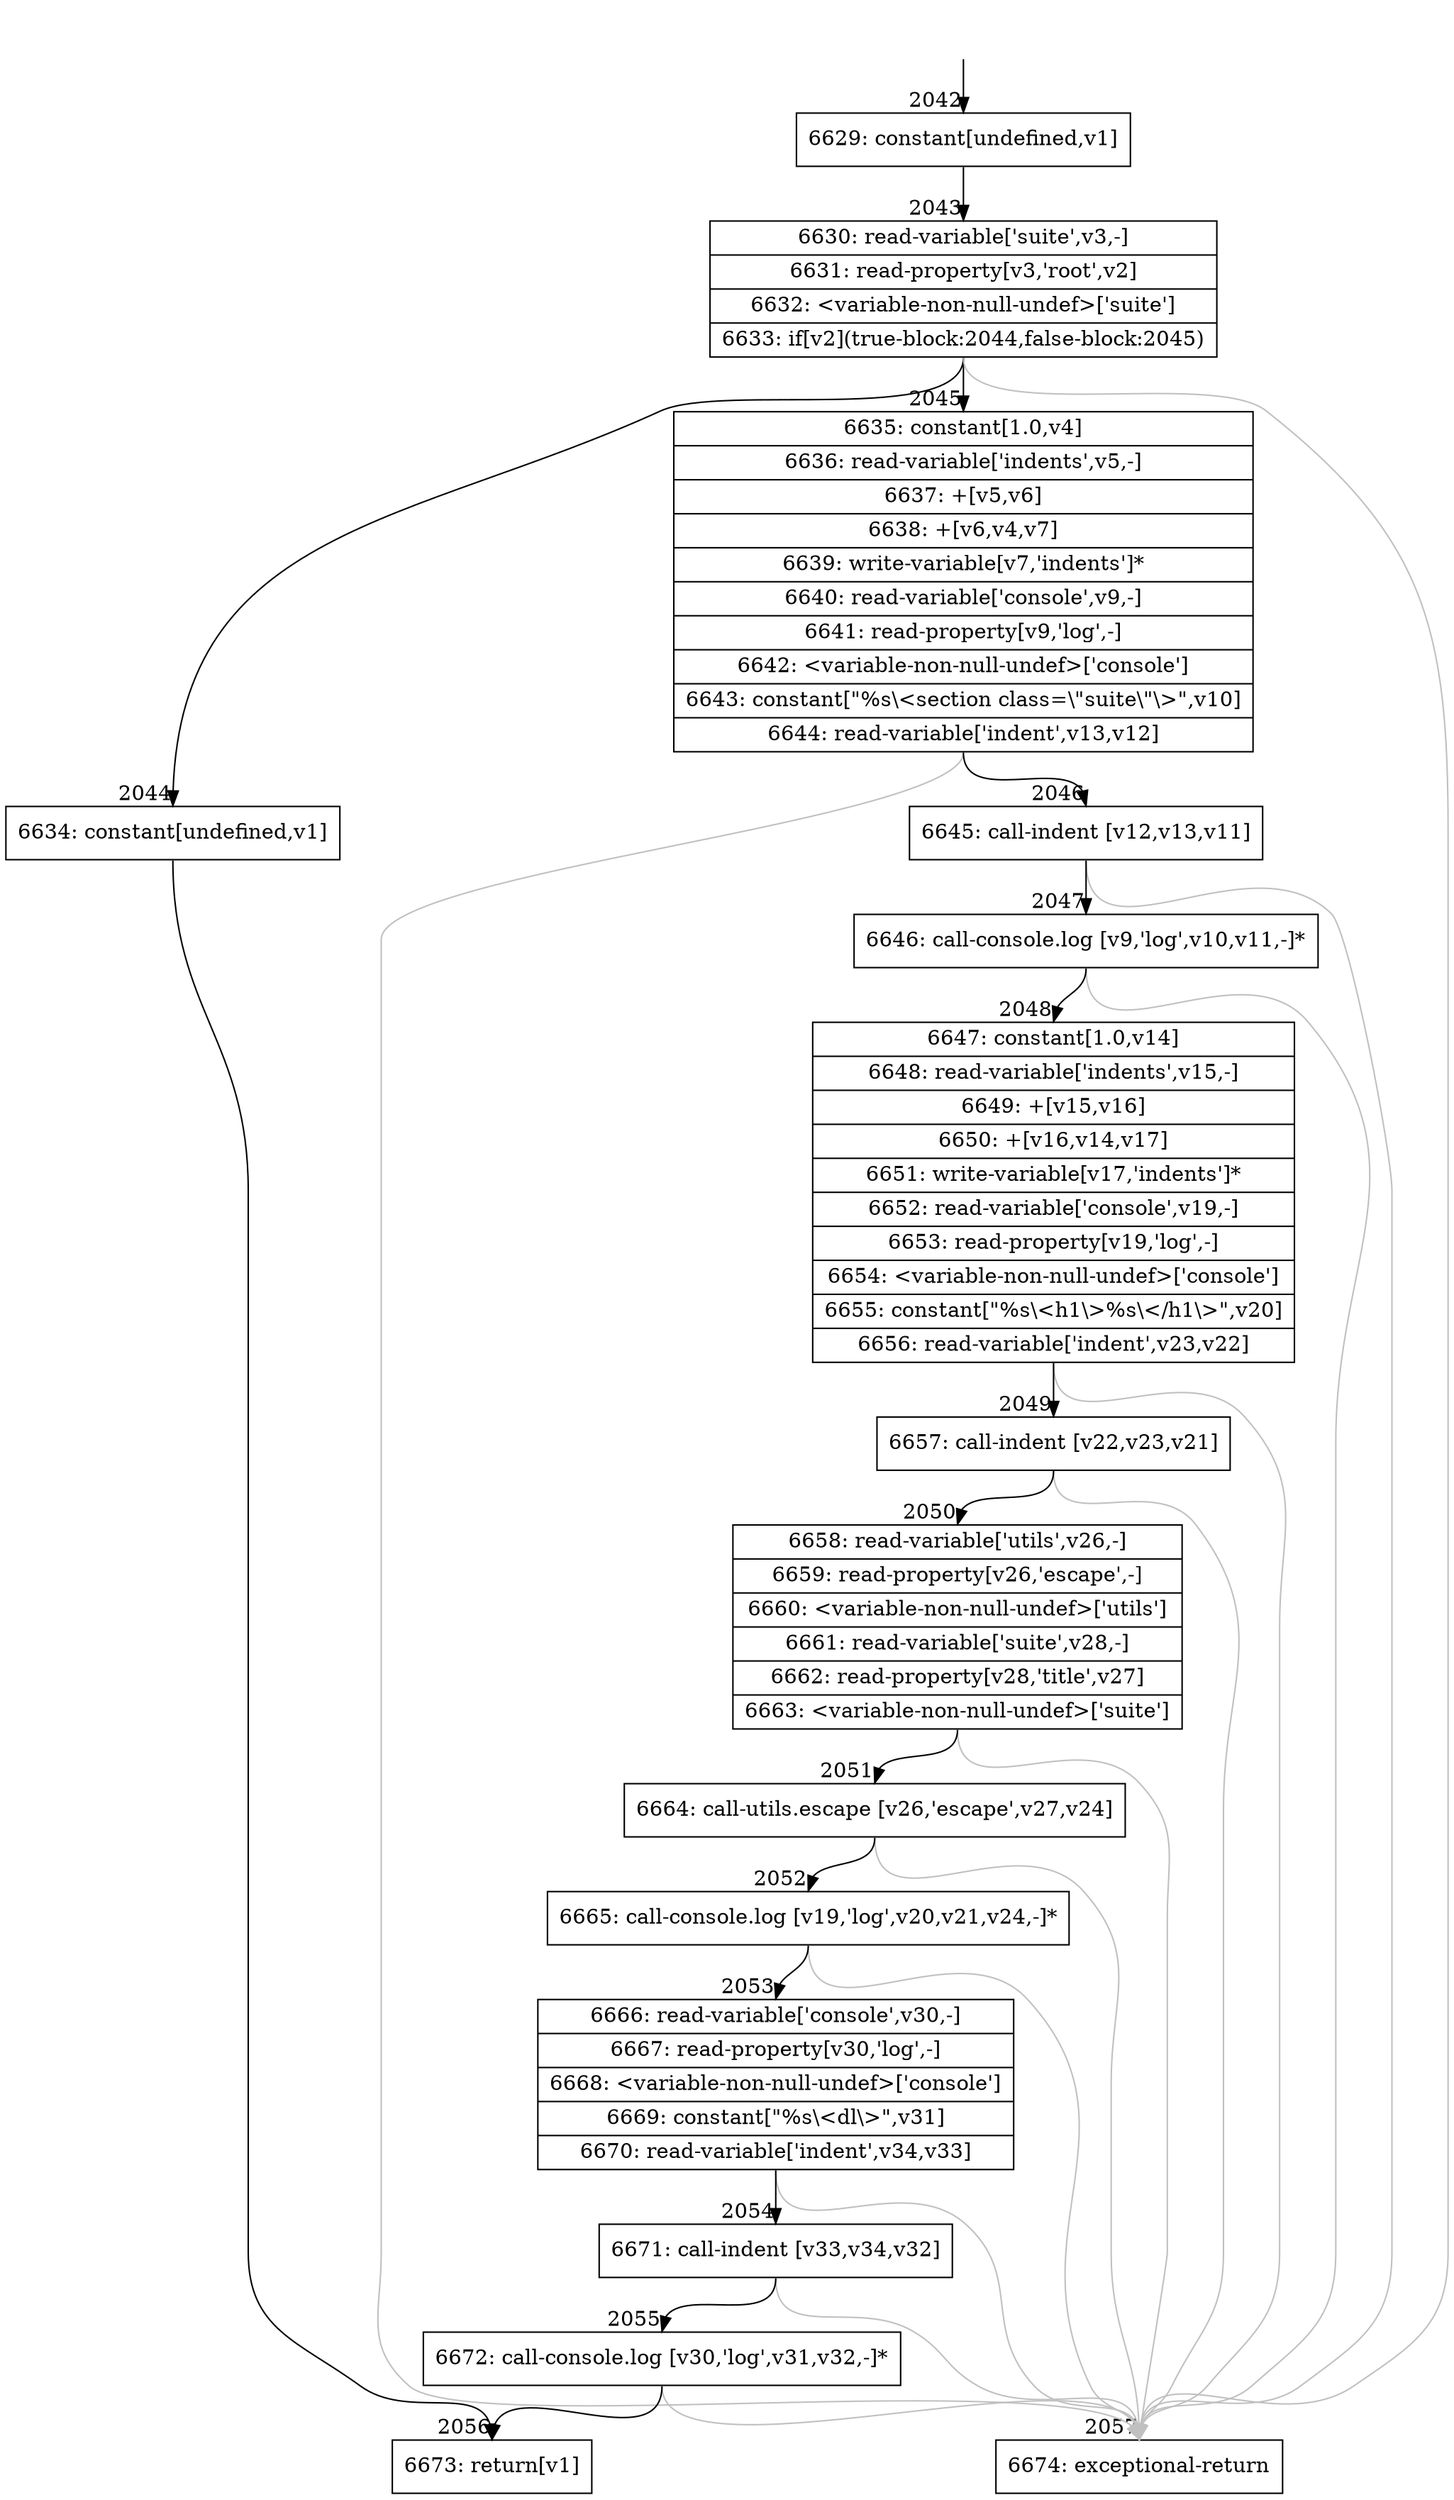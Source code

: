 digraph {
rankdir="TD"
BB_entry184[shape=none,label=""];
BB_entry184 -> BB2042 [tailport=s, headport=n, headlabel="    2042"]
BB2042 [shape=record label="{6629: constant[undefined,v1]}" ] 
BB2042 -> BB2043 [tailport=s, headport=n, headlabel="      2043"]
BB2043 [shape=record label="{6630: read-variable['suite',v3,-]|6631: read-property[v3,'root',v2]|6632: \<variable-non-null-undef\>['suite']|6633: if[v2](true-block:2044,false-block:2045)}" ] 
BB2043 -> BB2044 [tailport=s, headport=n, headlabel="      2044"]
BB2043 -> BB2045 [tailport=s, headport=n, headlabel="      2045"]
BB2043 -> BB2057 [tailport=s, headport=n, color=gray, headlabel="      2057"]
BB2044 [shape=record label="{6634: constant[undefined,v1]}" ] 
BB2044 -> BB2056 [tailport=s, headport=n, headlabel="      2056"]
BB2045 [shape=record label="{6635: constant[1.0,v4]|6636: read-variable['indents',v5,-]|6637: +[v5,v6]|6638: +[v6,v4,v7]|6639: write-variable[v7,'indents']*|6640: read-variable['console',v9,-]|6641: read-property[v9,'log',-]|6642: \<variable-non-null-undef\>['console']|6643: constant[\"%s\\\<section class=\\\"suite\\\"\\\>\",v10]|6644: read-variable['indent',v13,v12]}" ] 
BB2045 -> BB2046 [tailport=s, headport=n, headlabel="      2046"]
BB2045 -> BB2057 [tailport=s, headport=n, color=gray]
BB2046 [shape=record label="{6645: call-indent [v12,v13,v11]}" ] 
BB2046 -> BB2047 [tailport=s, headport=n, headlabel="      2047"]
BB2046 -> BB2057 [tailport=s, headport=n, color=gray]
BB2047 [shape=record label="{6646: call-console.log [v9,'log',v10,v11,-]*}" ] 
BB2047 -> BB2048 [tailport=s, headport=n, headlabel="      2048"]
BB2047 -> BB2057 [tailport=s, headport=n, color=gray]
BB2048 [shape=record label="{6647: constant[1.0,v14]|6648: read-variable['indents',v15,-]|6649: +[v15,v16]|6650: +[v16,v14,v17]|6651: write-variable[v17,'indents']*|6652: read-variable['console',v19,-]|6653: read-property[v19,'log',-]|6654: \<variable-non-null-undef\>['console']|6655: constant[\"%s\\\<h1\\\>%s\\\</h1\\\>\",v20]|6656: read-variable['indent',v23,v22]}" ] 
BB2048 -> BB2049 [tailport=s, headport=n, headlabel="      2049"]
BB2048 -> BB2057 [tailport=s, headport=n, color=gray]
BB2049 [shape=record label="{6657: call-indent [v22,v23,v21]}" ] 
BB2049 -> BB2050 [tailport=s, headport=n, headlabel="      2050"]
BB2049 -> BB2057 [tailport=s, headport=n, color=gray]
BB2050 [shape=record label="{6658: read-variable['utils',v26,-]|6659: read-property[v26,'escape',-]|6660: \<variable-non-null-undef\>['utils']|6661: read-variable['suite',v28,-]|6662: read-property[v28,'title',v27]|6663: \<variable-non-null-undef\>['suite']}" ] 
BB2050 -> BB2051 [tailport=s, headport=n, headlabel="      2051"]
BB2050 -> BB2057 [tailport=s, headport=n, color=gray]
BB2051 [shape=record label="{6664: call-utils.escape [v26,'escape',v27,v24]}" ] 
BB2051 -> BB2052 [tailport=s, headport=n, headlabel="      2052"]
BB2051 -> BB2057 [tailport=s, headport=n, color=gray]
BB2052 [shape=record label="{6665: call-console.log [v19,'log',v20,v21,v24,-]*}" ] 
BB2052 -> BB2053 [tailport=s, headport=n, headlabel="      2053"]
BB2052 -> BB2057 [tailport=s, headport=n, color=gray]
BB2053 [shape=record label="{6666: read-variable['console',v30,-]|6667: read-property[v30,'log',-]|6668: \<variable-non-null-undef\>['console']|6669: constant[\"%s\\\<dl\\\>\",v31]|6670: read-variable['indent',v34,v33]}" ] 
BB2053 -> BB2054 [tailport=s, headport=n, headlabel="      2054"]
BB2053 -> BB2057 [tailport=s, headport=n, color=gray]
BB2054 [shape=record label="{6671: call-indent [v33,v34,v32]}" ] 
BB2054 -> BB2055 [tailport=s, headport=n, headlabel="      2055"]
BB2054 -> BB2057 [tailport=s, headport=n, color=gray]
BB2055 [shape=record label="{6672: call-console.log [v30,'log',v31,v32,-]*}" ] 
BB2055 -> BB2056 [tailport=s, headport=n]
BB2055 -> BB2057 [tailport=s, headport=n, color=gray]
BB2056 [shape=record label="{6673: return[v1]}" ] 
BB2057 [shape=record label="{6674: exceptional-return}" ] 
//#$~ 2496
}
